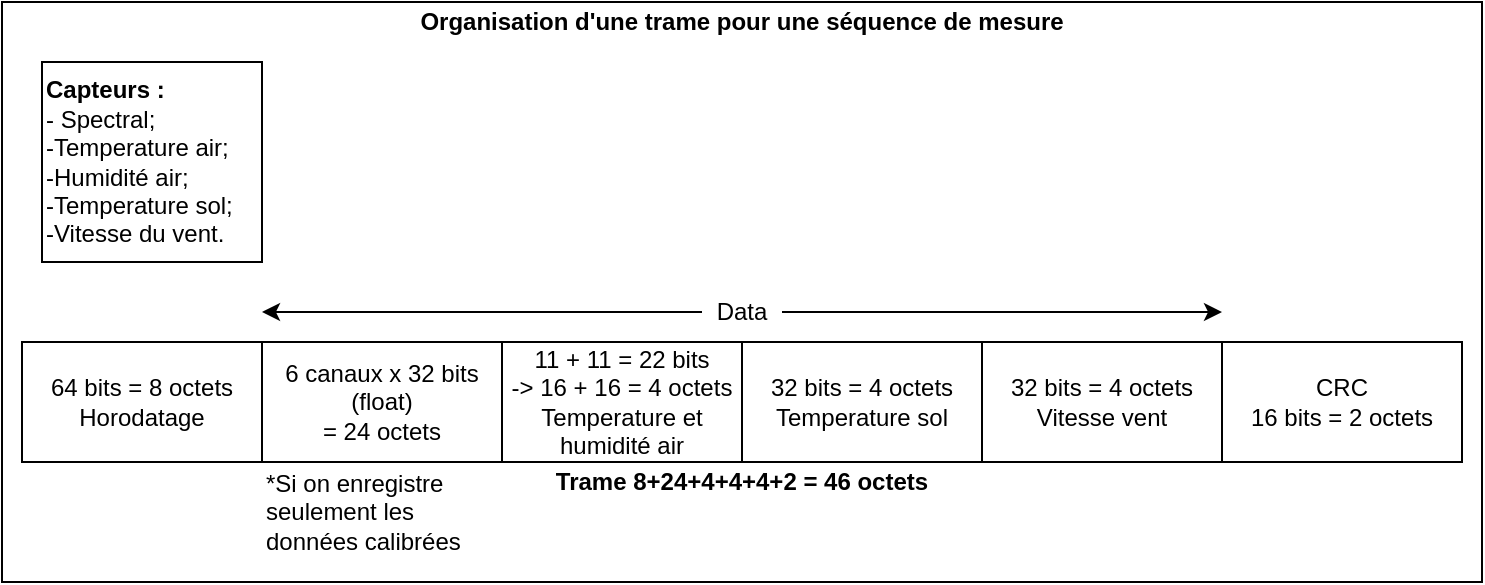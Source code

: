 <mxfile version="16.5.6" type="device"><diagram id="acVuMjJvXXWb_vRymLvY" name="Page-1"><mxGraphModel dx="1422" dy="794" grid="1" gridSize="10" guides="1" tooltips="1" connect="1" arrows="1" fold="1" page="1" pageScale="1" pageWidth="850" pageHeight="1100" math="0" shadow="0"><root><mxCell id="0"/><mxCell id="1" parent="0"/><mxCell id="BS3VN52T8pwCUqk16ZiX-13" value="" style="rounded=0;whiteSpace=wrap;html=1;" vertex="1" parent="1"><mxGeometry x="60" y="190" width="740" height="290" as="geometry"/></mxCell><mxCell id="BS3VN52T8pwCUqk16ZiX-1" value="&lt;b&gt;Capteurs :&lt;/b&gt;&lt;br&gt;- Spectral;&lt;br&gt;-Temperature air;&lt;br&gt;-Humidité air;&lt;br&gt;-Temperature sol;&lt;br&gt;&lt;div&gt;&lt;span&gt;-Vitesse du vent.&lt;/span&gt;&lt;/div&gt;" style="rounded=0;whiteSpace=wrap;html=1;align=left;" vertex="1" parent="1"><mxGeometry x="80" y="220" width="110" height="100" as="geometry"/></mxCell><mxCell id="BS3VN52T8pwCUqk16ZiX-2" value="6 canaux x 32 bits (float) &lt;br&gt;= 24 octets" style="rounded=0;whiteSpace=wrap;html=1;" vertex="1" parent="1"><mxGeometry x="190" y="360" width="120" height="60" as="geometry"/></mxCell><mxCell id="BS3VN52T8pwCUqk16ZiX-3" value="11 + 11 = 22 bits&lt;br&gt;-&amp;gt; 16 + 16 = 4 octets&lt;br&gt;Temperature et humidité air" style="rounded=0;whiteSpace=wrap;html=1;" vertex="1" parent="1"><mxGeometry x="310" y="360" width="120" height="60" as="geometry"/></mxCell><mxCell id="BS3VN52T8pwCUqk16ZiX-4" value="32 bits = 4 octets&lt;br&gt;Temperature sol" style="rounded=0;whiteSpace=wrap;html=1;" vertex="1" parent="1"><mxGeometry x="430" y="360" width="120" height="60" as="geometry"/></mxCell><mxCell id="BS3VN52T8pwCUqk16ZiX-5" value="&lt;span&gt;32 bits = 4 octets&lt;/span&gt;&lt;br&gt;Vitesse vent" style="rounded=0;whiteSpace=wrap;html=1;" vertex="1" parent="1"><mxGeometry x="550" y="360" width="120" height="60" as="geometry"/></mxCell><mxCell id="BS3VN52T8pwCUqk16ZiX-7" value="CRC&lt;br&gt;16 bits = 2 octets" style="rounded=0;whiteSpace=wrap;html=1;" vertex="1" parent="1"><mxGeometry x="670" y="360" width="120" height="60" as="geometry"/></mxCell><mxCell id="BS3VN52T8pwCUqk16ZiX-8" value="Data&lt;br&gt;" style="text;html=1;strokeColor=none;fillColor=none;align=center;verticalAlign=middle;whiteSpace=wrap;rounded=0;" vertex="1" parent="1"><mxGeometry x="190" y="330" width="480" height="30" as="geometry"/></mxCell><mxCell id="BS3VN52T8pwCUqk16ZiX-9" value="" style="endArrow=classic;html=1;rounded=0;entryX=1;entryY=0.5;entryDx=0;entryDy=0;" edge="1" parent="1" target="BS3VN52T8pwCUqk16ZiX-8"><mxGeometry width="50" height="50" relative="1" as="geometry"><mxPoint x="510" y="345" as="sourcePoint"/><mxPoint x="560" y="330" as="targetPoint"/><Array as="points"><mxPoint x="450" y="345"/><mxPoint x="510" y="345"/></Array></mxGeometry></mxCell><mxCell id="BS3VN52T8pwCUqk16ZiX-10" value="" style="endArrow=none;html=1;rounded=0;startArrow=classic;startFill=1;endFill=0;" edge="1" parent="1"><mxGeometry width="50" height="50" relative="1" as="geometry"><mxPoint x="190" y="345" as="sourcePoint"/><mxPoint x="410" y="345" as="targetPoint"/><Array as="points"><mxPoint x="190" y="345"/></Array></mxGeometry></mxCell><mxCell id="BS3VN52T8pwCUqk16ZiX-11" value="*Si on enregistre seulement les données calibrées" style="text;html=1;strokeColor=none;fillColor=none;align=left;verticalAlign=middle;whiteSpace=wrap;rounded=0;" vertex="1" parent="1"><mxGeometry x="190" y="420" width="120" height="50" as="geometry"/></mxCell><mxCell id="BS3VN52T8pwCUqk16ZiX-12" value="&lt;b&gt;Trame 8+24+4+4+4+2 = 46 octets&lt;/b&gt;" style="text;html=1;strokeColor=none;fillColor=none;align=center;verticalAlign=middle;whiteSpace=wrap;rounded=0;" vertex="1" parent="1"><mxGeometry x="70" y="420" width="720" height="20" as="geometry"/></mxCell><mxCell id="BS3VN52T8pwCUqk16ZiX-14" value="&lt;b&gt;Organisation d'une trame pour une séquence de mesure&lt;/b&gt;" style="text;html=1;strokeColor=none;fillColor=none;align=center;verticalAlign=middle;whiteSpace=wrap;rounded=0;" vertex="1" parent="1"><mxGeometry x="60" y="190" width="740" height="20" as="geometry"/></mxCell><mxCell id="BS3VN52T8pwCUqk16ZiX-15" value="64 bits = 8 octets&lt;br&gt;Horodatage" style="rounded=0;whiteSpace=wrap;html=1;" vertex="1" parent="1"><mxGeometry x="70" y="360" width="120" height="60" as="geometry"/></mxCell></root></mxGraphModel></diagram></mxfile>